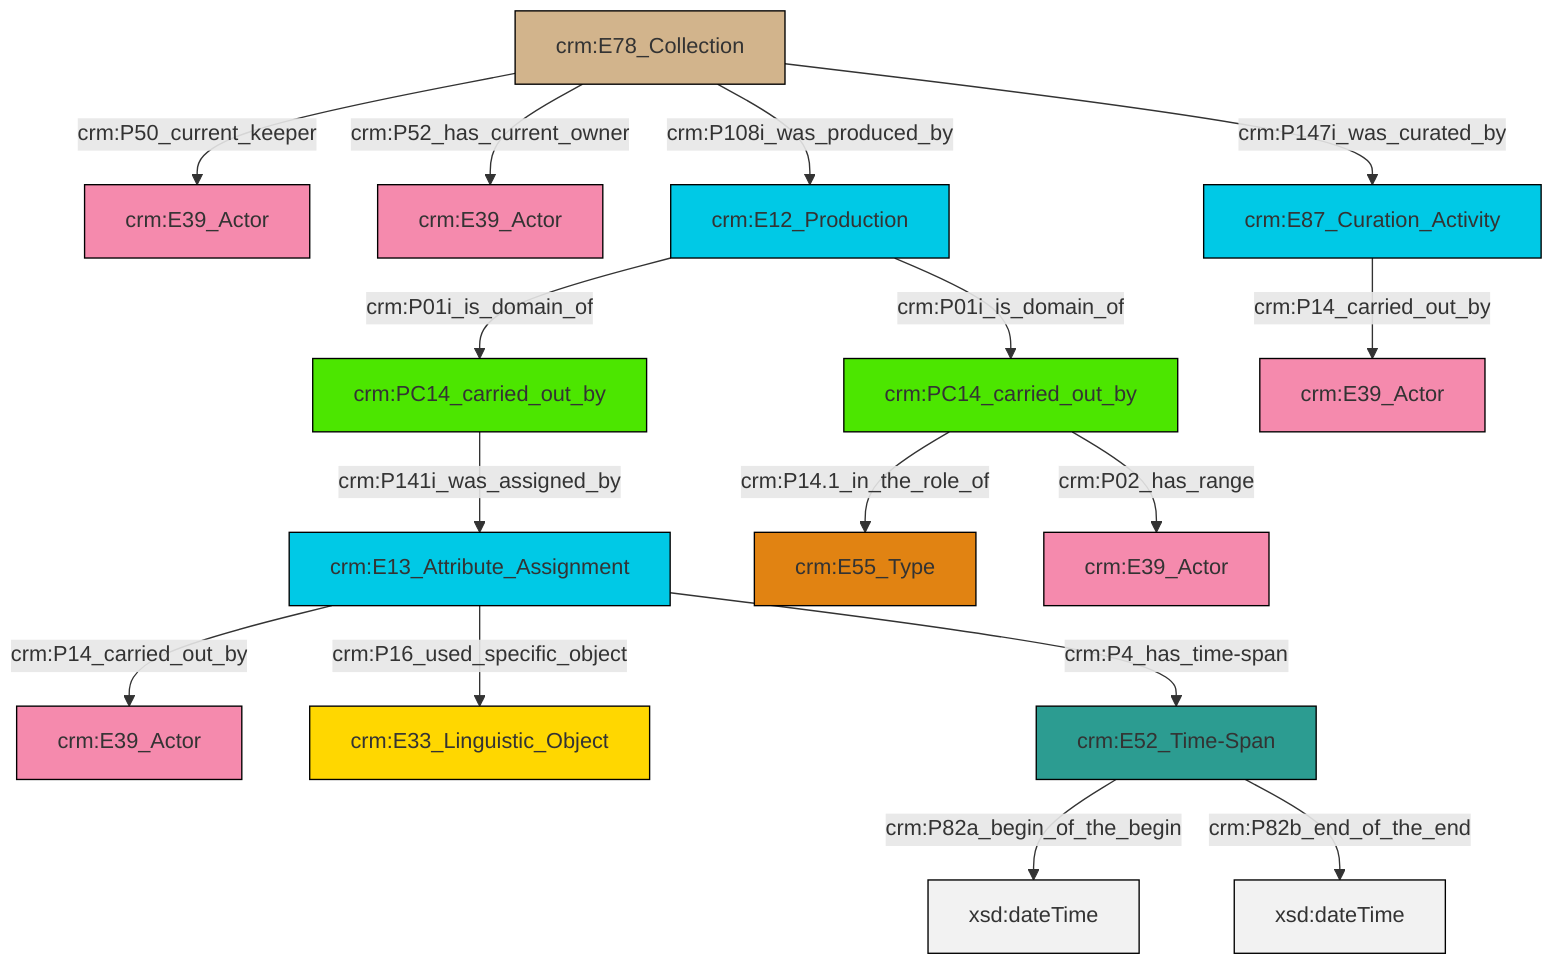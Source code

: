graph TD
classDef Literal fill:#f2f2f2,stroke:#000000;
classDef CRM_Entity fill:#FFFFFF,stroke:#000000;
classDef Temporal_Entity fill:#00C9E6, stroke:#000000;
classDef Type fill:#E18312, stroke:#000000;
classDef Time-Span fill:#2C9C91, stroke:#000000;
classDef Appellation fill:#FFEB7F, stroke:#000000;
classDef Place fill:#008836, stroke:#000000;
classDef Persistent_Item fill:#B266B2, stroke:#000000;
classDef Conceptual_Object fill:#FFD700, stroke:#000000;
classDef Physical_Thing fill:#D2B48C, stroke:#000000;
classDef Actor fill:#f58aad, stroke:#000000;
classDef PC_Classes fill:#4ce600, stroke:#000000;
classDef Multi fill:#cccccc,stroke:#000000;

0["crm:E13_Attribute_Assignment"]:::Temporal_Entity -->|crm:P14_carried_out_by| 1["crm:E39_Actor"]:::Actor
4["crm:E52_Time-Span"]:::Time-Span -->|crm:P82a_begin_of_the_begin| 5[xsd:dateTime]:::Literal
9["crm:E12_Production"]:::Temporal_Entity -->|crm:P01i_is_domain_of| 11["crm:PC14_carried_out_by"]:::PC_Classes
12["crm:E78_Collection"]:::Physical_Thing -->|crm:P50_current_keeper| 6["crm:E39_Actor"]:::Actor
13["crm:E87_Curation_Activity"]:::Temporal_Entity -->|crm:P14_carried_out_by| 14["crm:E39_Actor"]:::Actor
12["crm:E78_Collection"]:::Physical_Thing -->|crm:P52_has_current_owner| 15["crm:E39_Actor"]:::Actor
17["crm:PC14_carried_out_by"]:::PC_Classes -->|crm:P14.1_in_the_role_of| 18["crm:E55_Type"]:::Type
11["crm:PC14_carried_out_by"]:::PC_Classes -->|crm:P141i_was_assigned_by| 0["crm:E13_Attribute_Assignment"]:::Temporal_Entity
4["crm:E52_Time-Span"]:::Time-Span -->|crm:P82b_end_of_the_end| 23[xsd:dateTime]:::Literal
12["crm:E78_Collection"]:::Physical_Thing -->|crm:P108i_was_produced_by| 9["crm:E12_Production"]:::Temporal_Entity
0["crm:E13_Attribute_Assignment"]:::Temporal_Entity -->|crm:P16_used_specific_object| 2["crm:E33_Linguistic_Object"]:::Conceptual_Object
0["crm:E13_Attribute_Assignment"]:::Temporal_Entity -->|crm:P4_has_time-span| 4["crm:E52_Time-Span"]:::Time-Span
9["crm:E12_Production"]:::Temporal_Entity -->|crm:P01i_is_domain_of| 17["crm:PC14_carried_out_by"]:::PC_Classes
17["crm:PC14_carried_out_by"]:::PC_Classes -->|crm:P02_has_range| 26["crm:E39_Actor"]:::Actor
12["crm:E78_Collection"]:::Physical_Thing -->|crm:P147i_was_curated_by| 13["crm:E87_Curation_Activity"]:::Temporal_Entity